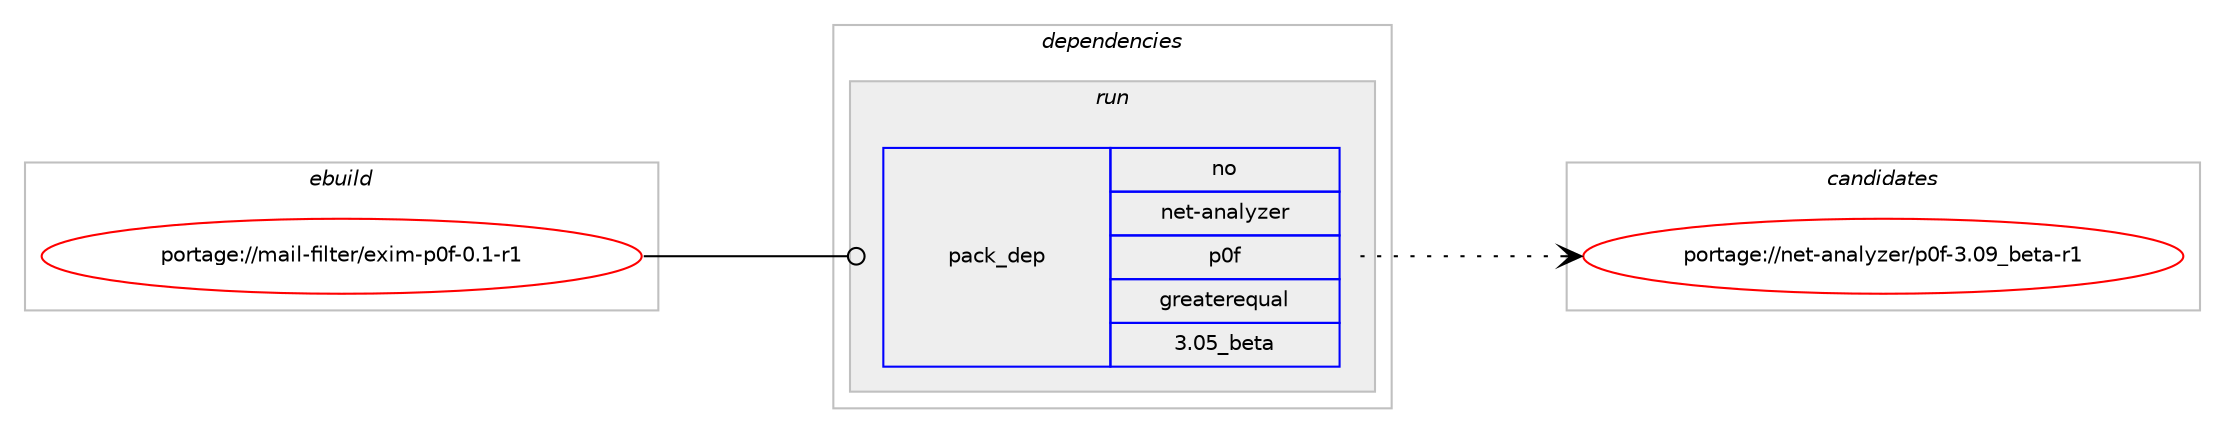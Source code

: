 digraph prolog {

# *************
# Graph options
# *************

newrank=true;
concentrate=true;
compound=true;
graph [rankdir=LR,fontname=Helvetica,fontsize=10,ranksep=1.5];#, ranksep=2.5, nodesep=0.2];
edge  [arrowhead=vee];
node  [fontname=Helvetica,fontsize=10];

# **********
# The ebuild
# **********

subgraph cluster_leftcol {
color=gray;
rank=same;
label=<<i>ebuild</i>>;
id [label="portage://mail-filter/exim-p0f-0.1-r1", color=red, width=4, href="../mail-filter/exim-p0f-0.1-r1.svg"];
}

# ****************
# The dependencies
# ****************

subgraph cluster_midcol {
color=gray;
label=<<i>dependencies</i>>;
subgraph cluster_compile {
fillcolor="#eeeeee";
style=filled;
label=<<i>compile</i>>;
# *** BEGIN UNKNOWN DEPENDENCY TYPE (TODO) ***
# id -> package_dependency(portage://mail-filter/exim-p0f-0.1-r1,install,no,mail-mta,exim,none,[,,],[],[use(enable(dlfunc),none)])
# *** END UNKNOWN DEPENDENCY TYPE (TODO) ***

}
subgraph cluster_compileandrun {
fillcolor="#eeeeee";
style=filled;
label=<<i>compile and run</i>>;
}
subgraph cluster_run {
fillcolor="#eeeeee";
style=filled;
label=<<i>run</i>>;
# *** BEGIN UNKNOWN DEPENDENCY TYPE (TODO) ***
# id -> package_dependency(portage://mail-filter/exim-p0f-0.1-r1,run,no,mail-mta,exim,none,[,,],[],[use(enable(dlfunc),none)])
# *** END UNKNOWN DEPENDENCY TYPE (TODO) ***

subgraph pack75626 {
dependency146294 [label=<<TABLE BORDER="0" CELLBORDER="1" CELLSPACING="0" CELLPADDING="4" WIDTH="220"><TR><TD ROWSPAN="6" CELLPADDING="30">pack_dep</TD></TR><TR><TD WIDTH="110">no</TD></TR><TR><TD>net-analyzer</TD></TR><TR><TD>p0f</TD></TR><TR><TD>greaterequal</TD></TR><TR><TD>3.05_beta</TD></TR></TABLE>>, shape=none, color=blue];
}
id:e -> dependency146294:w [weight=20,style="solid",arrowhead="odot"];
}
}

# **************
# The candidates
# **************

subgraph cluster_choices {
rank=same;
color=gray;
label=<<i>candidates</i>>;

subgraph choice75626 {
color=black;
nodesep=1;
choice110101116459711097108121122101114471124810245514648579598101116974511449 [label="portage://net-analyzer/p0f-3.09_beta-r1", color=red, width=4,href="../net-analyzer/p0f-3.09_beta-r1.svg"];
dependency146294:e -> choice110101116459711097108121122101114471124810245514648579598101116974511449:w [style=dotted,weight="100"];
}
}

}
